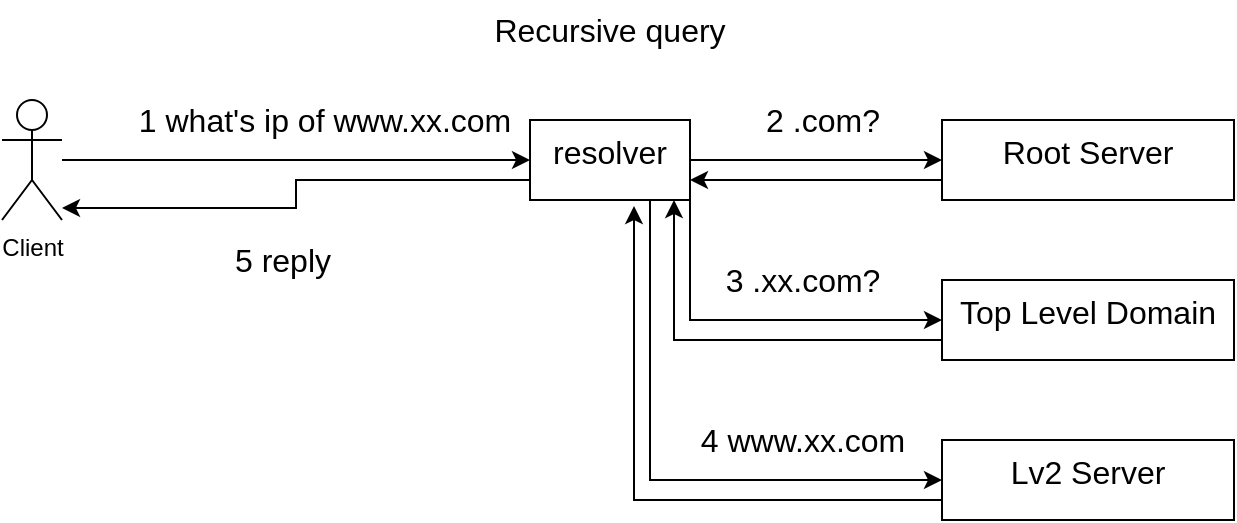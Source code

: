 <mxfile version="20.7.2" type="github">
  <diagram id="NoQcuWux8GQ24uY9XdF3" name="Page-1">
    <mxGraphModel dx="1434" dy="764" grid="1" gridSize="10" guides="1" tooltips="1" connect="1" arrows="1" fold="1" page="1" pageScale="1" pageWidth="827" pageHeight="1169" math="0" shadow="0">
      <root>
        <mxCell id="0" />
        <mxCell id="1" parent="0" />
        <mxCell id="sMdmFIbR0jWiaRZCL-oF-5" value="" style="edgeStyle=orthogonalEdgeStyle;rounded=0;orthogonalLoop=1;jettySize=auto;html=1;" edge="1" parent="1" source="sMdmFIbR0jWiaRZCL-oF-1" target="sMdmFIbR0jWiaRZCL-oF-4">
          <mxGeometry relative="1" as="geometry" />
        </mxCell>
        <mxCell id="sMdmFIbR0jWiaRZCL-oF-6" value="1 what&#39;s ip of www.xx.com" style="edgeLabel;html=1;align=center;verticalAlign=middle;resizable=0;points=[];fontSize=16;" vertex="1" connectable="0" parent="sMdmFIbR0jWiaRZCL-oF-5">
          <mxGeometry x="-0.262" y="3" relative="1" as="geometry">
            <mxPoint x="44" y="-17" as="offset" />
          </mxGeometry>
        </mxCell>
        <mxCell id="sMdmFIbR0jWiaRZCL-oF-1" value="Client" style="shape=umlActor;verticalLabelPosition=bottom;verticalAlign=top;html=1;outlineConnect=0;" vertex="1" parent="1">
          <mxGeometry x="150" y="170" width="30" height="60" as="geometry" />
        </mxCell>
        <mxCell id="sMdmFIbR0jWiaRZCL-oF-8" value="" style="edgeStyle=orthogonalEdgeStyle;rounded=0;orthogonalLoop=1;jettySize=auto;html=1;fontSize=16;" edge="1" parent="1" source="sMdmFIbR0jWiaRZCL-oF-4" target="sMdmFIbR0jWiaRZCL-oF-7">
          <mxGeometry relative="1" as="geometry" />
        </mxCell>
        <mxCell id="sMdmFIbR0jWiaRZCL-oF-9" value="2 .com?" style="edgeLabel;html=1;align=center;verticalAlign=middle;resizable=0;points=[];fontSize=16;" vertex="1" connectable="0" parent="sMdmFIbR0jWiaRZCL-oF-8">
          <mxGeometry x="-0.27" y="4" relative="1" as="geometry">
            <mxPoint x="20" y="-16" as="offset" />
          </mxGeometry>
        </mxCell>
        <mxCell id="sMdmFIbR0jWiaRZCL-oF-12" style="edgeStyle=orthogonalEdgeStyle;rounded=0;orthogonalLoop=1;jettySize=auto;html=1;exitX=1;exitY=1;exitDx=0;exitDy=0;fontSize=16;entryX=0;entryY=0.5;entryDx=0;entryDy=0;" edge="1" parent="1" source="sMdmFIbR0jWiaRZCL-oF-4" target="sMdmFIbR0jWiaRZCL-oF-13">
          <mxGeometry relative="1" as="geometry">
            <mxPoint x="620" y="250" as="targetPoint" />
          </mxGeometry>
        </mxCell>
        <mxCell id="sMdmFIbR0jWiaRZCL-oF-16" value="3 .xx.com?" style="edgeLabel;html=1;align=center;verticalAlign=middle;resizable=0;points=[];fontSize=16;" vertex="1" connectable="0" parent="sMdmFIbR0jWiaRZCL-oF-12">
          <mxGeometry x="0.14" y="1" relative="1" as="geometry">
            <mxPoint x="10" y="-19" as="offset" />
          </mxGeometry>
        </mxCell>
        <mxCell id="sMdmFIbR0jWiaRZCL-oF-15" style="edgeStyle=orthogonalEdgeStyle;rounded=0;orthogonalLoop=1;jettySize=auto;html=1;exitX=0.75;exitY=1;exitDx=0;exitDy=0;entryX=0;entryY=0.5;entryDx=0;entryDy=0;fontSize=16;" edge="1" parent="1" source="sMdmFIbR0jWiaRZCL-oF-4" target="sMdmFIbR0jWiaRZCL-oF-14">
          <mxGeometry relative="1" as="geometry" />
        </mxCell>
        <mxCell id="sMdmFIbR0jWiaRZCL-oF-17" value="4 www.xx.com" style="edgeLabel;html=1;align=center;verticalAlign=middle;resizable=0;points=[];fontSize=16;" vertex="1" connectable="0" parent="sMdmFIbR0jWiaRZCL-oF-15">
          <mxGeometry x="0.301" y="4" relative="1" as="geometry">
            <mxPoint x="30" y="-16" as="offset" />
          </mxGeometry>
        </mxCell>
        <mxCell id="sMdmFIbR0jWiaRZCL-oF-20" style="edgeStyle=orthogonalEdgeStyle;rounded=0;orthogonalLoop=1;jettySize=auto;html=1;exitX=0;exitY=0.75;exitDx=0;exitDy=0;entryX=1;entryY=0.9;entryDx=0;entryDy=0;entryPerimeter=0;fontSize=16;" edge="1" parent="1" source="sMdmFIbR0jWiaRZCL-oF-4" target="sMdmFIbR0jWiaRZCL-oF-1">
          <mxGeometry relative="1" as="geometry" />
        </mxCell>
        <mxCell id="sMdmFIbR0jWiaRZCL-oF-21" value="5 reply" style="edgeLabel;html=1;align=center;verticalAlign=middle;resizable=0;points=[];fontSize=16;" vertex="1" connectable="0" parent="sMdmFIbR0jWiaRZCL-oF-20">
          <mxGeometry x="0.137" y="-3" relative="1" as="geometry">
            <mxPoint x="3" y="29" as="offset" />
          </mxGeometry>
        </mxCell>
        <mxCell id="sMdmFIbR0jWiaRZCL-oF-4" value="resolver" style="whiteSpace=wrap;html=1;verticalAlign=top;fontSize=16;" vertex="1" parent="1">
          <mxGeometry x="414" y="180" width="80" height="40" as="geometry" />
        </mxCell>
        <mxCell id="sMdmFIbR0jWiaRZCL-oF-10" style="edgeStyle=orthogonalEdgeStyle;rounded=0;orthogonalLoop=1;jettySize=auto;html=1;exitX=0;exitY=0.75;exitDx=0;exitDy=0;entryX=1;entryY=0.75;entryDx=0;entryDy=0;fontSize=16;" edge="1" parent="1" source="sMdmFIbR0jWiaRZCL-oF-7" target="sMdmFIbR0jWiaRZCL-oF-4">
          <mxGeometry relative="1" as="geometry" />
        </mxCell>
        <mxCell id="sMdmFIbR0jWiaRZCL-oF-7" value="Root Server" style="whiteSpace=wrap;html=1;verticalAlign=top;fontSize=16;" vertex="1" parent="1">
          <mxGeometry x="620" y="180" width="146" height="40" as="geometry" />
        </mxCell>
        <mxCell id="sMdmFIbR0jWiaRZCL-oF-18" style="edgeStyle=orthogonalEdgeStyle;rounded=0;orthogonalLoop=1;jettySize=auto;html=1;exitX=0;exitY=0.75;exitDx=0;exitDy=0;entryX=0.9;entryY=1;entryDx=0;entryDy=0;entryPerimeter=0;fontSize=16;" edge="1" parent="1" source="sMdmFIbR0jWiaRZCL-oF-13" target="sMdmFIbR0jWiaRZCL-oF-4">
          <mxGeometry relative="1" as="geometry" />
        </mxCell>
        <mxCell id="sMdmFIbR0jWiaRZCL-oF-13" value="Top Level Domain" style="whiteSpace=wrap;html=1;verticalAlign=top;fontSize=16;" vertex="1" parent="1">
          <mxGeometry x="620" y="260" width="146" height="40" as="geometry" />
        </mxCell>
        <mxCell id="sMdmFIbR0jWiaRZCL-oF-19" style="edgeStyle=orthogonalEdgeStyle;rounded=0;orthogonalLoop=1;jettySize=auto;html=1;exitX=0;exitY=0.75;exitDx=0;exitDy=0;entryX=0.65;entryY=1.075;entryDx=0;entryDy=0;entryPerimeter=0;fontSize=16;" edge="1" parent="1" source="sMdmFIbR0jWiaRZCL-oF-14" target="sMdmFIbR0jWiaRZCL-oF-4">
          <mxGeometry relative="1" as="geometry" />
        </mxCell>
        <mxCell id="sMdmFIbR0jWiaRZCL-oF-14" value="Lv2 Server" style="whiteSpace=wrap;html=1;verticalAlign=top;fontSize=16;" vertex="1" parent="1">
          <mxGeometry x="620" y="340" width="146" height="40" as="geometry" />
        </mxCell>
        <mxCell id="sMdmFIbR0jWiaRZCL-oF-22" value="Recursive query" style="text;html=1;strokeColor=none;fillColor=none;align=center;verticalAlign=middle;whiteSpace=wrap;rounded=0;fontSize=16;" vertex="1" parent="1">
          <mxGeometry x="389" y="120" width="130" height="30" as="geometry" />
        </mxCell>
      </root>
    </mxGraphModel>
  </diagram>
</mxfile>
